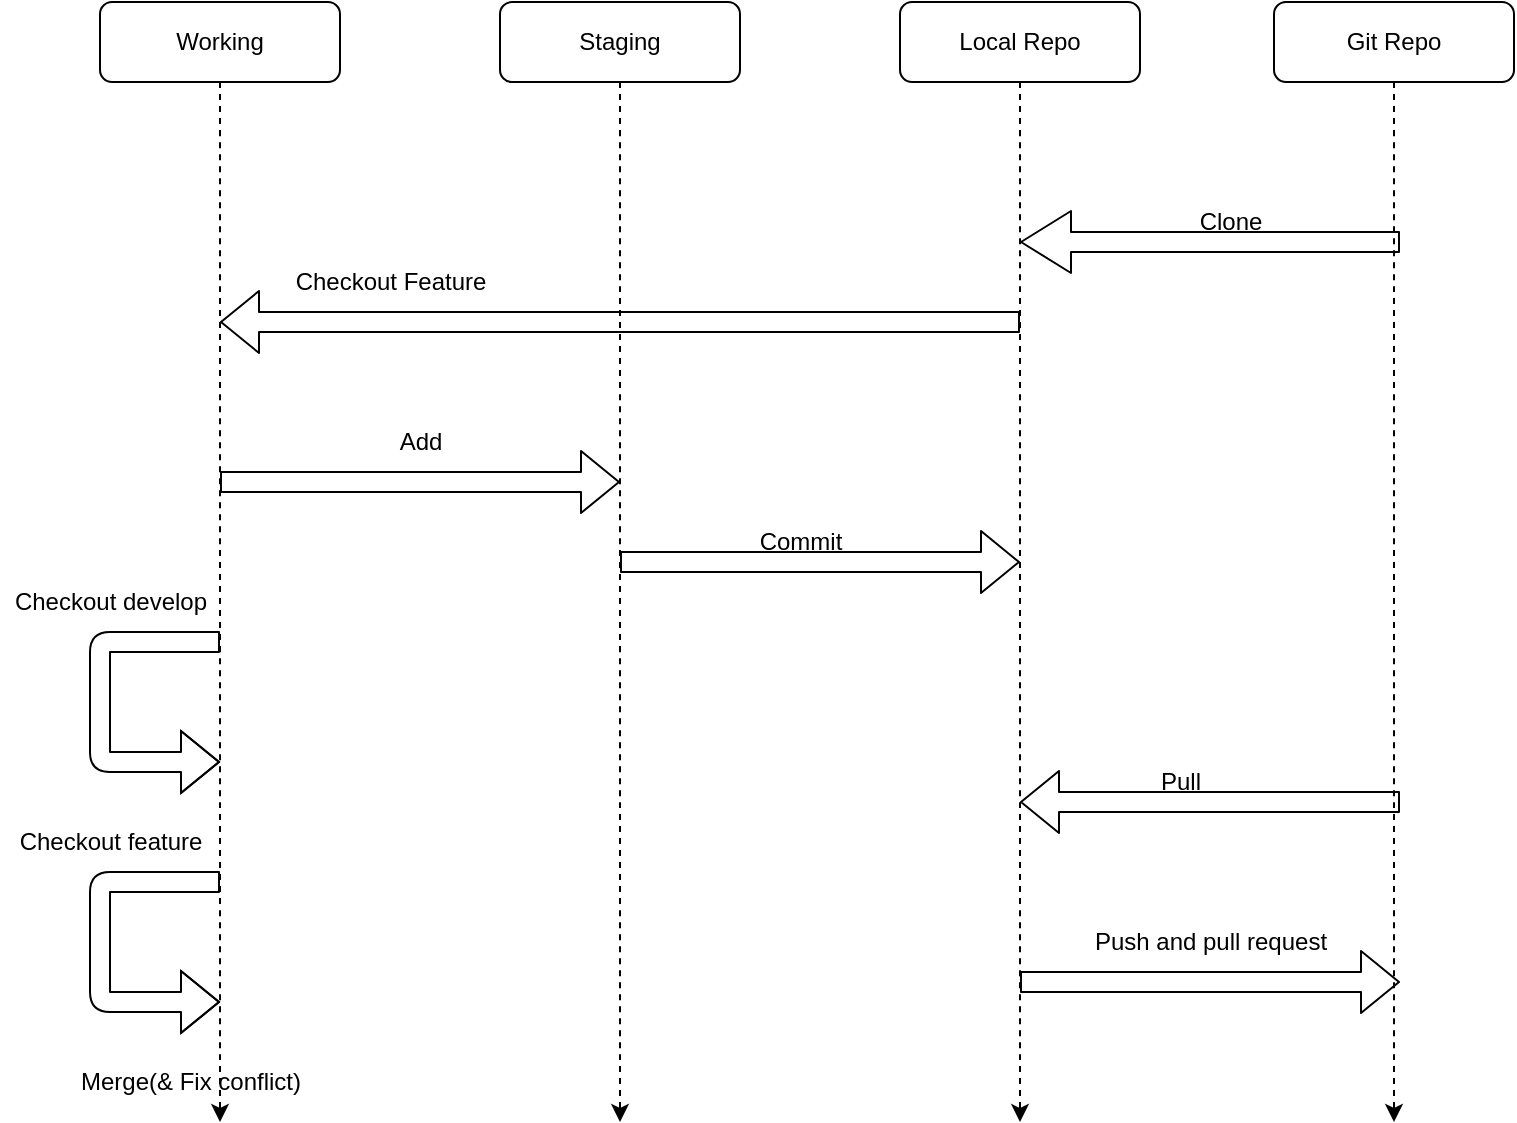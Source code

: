 <mxfile version="19.0.3" type="github">
  <diagram id="C5RBs43oDa-KdzZeNtuy" name="Page-1">
    <mxGraphModel dx="1422" dy="743" grid="1" gridSize="10" guides="1" tooltips="1" connect="1" arrows="1" fold="1" page="1" pageScale="1" pageWidth="827" pageHeight="1169" math="0" shadow="0">
      <root>
        <mxCell id="WIyWlLk6GJQsqaUBKTNV-0" />
        <mxCell id="WIyWlLk6GJQsqaUBKTNV-1" parent="WIyWlLk6GJQsqaUBKTNV-0" />
        <mxCell id="7N2xzMd1_HOulWAsPyBr-9" value="" style="edgeStyle=orthogonalEdgeStyle;curved=1;orthogonalLoop=1;jettySize=auto;html=1;dashed=1;strokeColor=default;" edge="1" parent="WIyWlLk6GJQsqaUBKTNV-1" source="WIyWlLk6GJQsqaUBKTNV-3">
          <mxGeometry relative="1" as="geometry">
            <mxPoint x="180" y="640" as="targetPoint" />
          </mxGeometry>
        </mxCell>
        <mxCell id="WIyWlLk6GJQsqaUBKTNV-3" value="Working" style="rounded=1;whiteSpace=wrap;html=1;fontSize=12;glass=0;strokeWidth=1;shadow=0;" parent="WIyWlLk6GJQsqaUBKTNV-1" vertex="1">
          <mxGeometry x="120" y="80" width="120" height="40" as="geometry" />
        </mxCell>
        <mxCell id="7N2xzMd1_HOulWAsPyBr-13" value="" style="edgeStyle=orthogonalEdgeStyle;curved=1;orthogonalLoop=1;jettySize=auto;html=1;dashed=1;strokeColor=default;" edge="1" parent="WIyWlLk6GJQsqaUBKTNV-1" source="WIyWlLk6GJQsqaUBKTNV-7">
          <mxGeometry relative="1" as="geometry">
            <mxPoint x="380" y="640" as="targetPoint" />
          </mxGeometry>
        </mxCell>
        <mxCell id="WIyWlLk6GJQsqaUBKTNV-7" value="Staging" style="rounded=1;whiteSpace=wrap;html=1;fontSize=12;glass=0;strokeWidth=1;shadow=0;" parent="WIyWlLk6GJQsqaUBKTNV-1" vertex="1">
          <mxGeometry x="320" y="80" width="120" height="40" as="geometry" />
        </mxCell>
        <mxCell id="7N2xzMd1_HOulWAsPyBr-11" value="" style="edgeStyle=orthogonalEdgeStyle;curved=1;orthogonalLoop=1;jettySize=auto;html=1;dashed=1;strokeColor=default;" edge="1" parent="WIyWlLk6GJQsqaUBKTNV-1" source="WIyWlLk6GJQsqaUBKTNV-11">
          <mxGeometry relative="1" as="geometry">
            <mxPoint x="767" y="640" as="targetPoint" />
          </mxGeometry>
        </mxCell>
        <mxCell id="WIyWlLk6GJQsqaUBKTNV-11" value="Git Repo" style="rounded=1;whiteSpace=wrap;html=1;fontSize=12;glass=0;strokeWidth=1;shadow=0;" parent="WIyWlLk6GJQsqaUBKTNV-1" vertex="1">
          <mxGeometry x="707" y="80" width="120" height="40" as="geometry" />
        </mxCell>
        <mxCell id="7N2xzMd1_HOulWAsPyBr-15" value="" style="edgeStyle=orthogonalEdgeStyle;curved=1;orthogonalLoop=1;jettySize=auto;html=1;dashed=1;strokeColor=default;" edge="1" parent="WIyWlLk6GJQsqaUBKTNV-1" source="WIyWlLk6GJQsqaUBKTNV-12">
          <mxGeometry relative="1" as="geometry">
            <mxPoint x="580" y="640" as="targetPoint" />
          </mxGeometry>
        </mxCell>
        <mxCell id="WIyWlLk6GJQsqaUBKTNV-12" value="Local Repo" style="rounded=1;whiteSpace=wrap;html=1;fontSize=12;glass=0;strokeWidth=1;shadow=0;" parent="WIyWlLk6GJQsqaUBKTNV-1" vertex="1">
          <mxGeometry x="520" y="80" width="120" height="40" as="geometry" />
        </mxCell>
        <mxCell id="7N2xzMd1_HOulWAsPyBr-16" value="" style="shape=flexArrow;endArrow=classic;html=1;strokeColor=default;curved=1;width=10;endSize=8;" edge="1" parent="WIyWlLk6GJQsqaUBKTNV-1">
          <mxGeometry width="50" height="50" relative="1" as="geometry">
            <mxPoint x="770" y="200" as="sourcePoint" />
            <mxPoint x="580" y="200" as="targetPoint" />
          </mxGeometry>
        </mxCell>
        <mxCell id="7N2xzMd1_HOulWAsPyBr-18" value="Clone" style="text;html=1;align=center;verticalAlign=middle;resizable=0;points=[];autosize=1;strokeColor=none;fillColor=none;" vertex="1" parent="WIyWlLk6GJQsqaUBKTNV-1">
          <mxGeometry x="660" y="180" width="50" height="20" as="geometry" />
        </mxCell>
        <mxCell id="7N2xzMd1_HOulWAsPyBr-19" value="" style="shape=flexArrow;endArrow=classic;html=1;strokeColor=default;curved=1;" edge="1" parent="WIyWlLk6GJQsqaUBKTNV-1">
          <mxGeometry width="50" height="50" relative="1" as="geometry">
            <mxPoint x="580" y="240" as="sourcePoint" />
            <mxPoint x="180" y="240" as="targetPoint" />
          </mxGeometry>
        </mxCell>
        <mxCell id="7N2xzMd1_HOulWAsPyBr-20" value="Checkout Feature" style="text;html=1;align=center;verticalAlign=middle;resizable=0;points=[];autosize=1;strokeColor=none;fillColor=none;" vertex="1" parent="WIyWlLk6GJQsqaUBKTNV-1">
          <mxGeometry x="210" y="210" width="110" height="20" as="geometry" />
        </mxCell>
        <mxCell id="7N2xzMd1_HOulWAsPyBr-21" value="" style="shape=flexArrow;endArrow=classic;html=1;strokeColor=default;curved=1;" edge="1" parent="WIyWlLk6GJQsqaUBKTNV-1">
          <mxGeometry width="50" height="50" relative="1" as="geometry">
            <mxPoint x="180" y="320" as="sourcePoint" />
            <mxPoint x="380" y="320" as="targetPoint" />
          </mxGeometry>
        </mxCell>
        <mxCell id="7N2xzMd1_HOulWAsPyBr-22" value="" style="shape=flexArrow;endArrow=classic;html=1;strokeColor=default;curved=1;" edge="1" parent="WIyWlLk6GJQsqaUBKTNV-1">
          <mxGeometry width="50" height="50" relative="1" as="geometry">
            <mxPoint x="380" y="360" as="sourcePoint" />
            <mxPoint x="580" y="360" as="targetPoint" />
          </mxGeometry>
        </mxCell>
        <mxCell id="7N2xzMd1_HOulWAsPyBr-23" value="Add" style="text;html=1;align=center;verticalAlign=middle;resizable=0;points=[];autosize=1;strokeColor=none;fillColor=none;" vertex="1" parent="WIyWlLk6GJQsqaUBKTNV-1">
          <mxGeometry x="260" y="290" width="40" height="20" as="geometry" />
        </mxCell>
        <mxCell id="7N2xzMd1_HOulWAsPyBr-24" value="Commit" style="text;html=1;align=center;verticalAlign=middle;resizable=0;points=[];autosize=1;strokeColor=none;fillColor=none;" vertex="1" parent="WIyWlLk6GJQsqaUBKTNV-1">
          <mxGeometry x="440" y="340" width="60" height="20" as="geometry" />
        </mxCell>
        <mxCell id="7N2xzMd1_HOulWAsPyBr-27" value="" style="shape=flexArrow;endArrow=classic;html=1;strokeColor=default;edgeStyle=orthogonalEdgeStyle;" edge="1" parent="WIyWlLk6GJQsqaUBKTNV-1">
          <mxGeometry width="50" height="50" relative="1" as="geometry">
            <mxPoint x="180" y="400" as="sourcePoint" />
            <mxPoint x="180" y="460" as="targetPoint" />
            <Array as="points">
              <mxPoint x="120" y="400" />
              <mxPoint x="120" y="460" />
            </Array>
          </mxGeometry>
        </mxCell>
        <mxCell id="7N2xzMd1_HOulWAsPyBr-28" value="" style="shape=flexArrow;endArrow=classic;html=1;strokeColor=default;edgeStyle=orthogonalEdgeStyle;" edge="1" parent="WIyWlLk6GJQsqaUBKTNV-1">
          <mxGeometry width="50" height="50" relative="1" as="geometry">
            <mxPoint x="180" y="520" as="sourcePoint" />
            <mxPoint x="180" y="580" as="targetPoint" />
            <Array as="points">
              <mxPoint x="120" y="520" />
              <mxPoint x="120" y="580" />
              <mxPoint x="180" y="580" />
            </Array>
          </mxGeometry>
        </mxCell>
        <mxCell id="7N2xzMd1_HOulWAsPyBr-29" value="Checkout develop" style="text;html=1;align=center;verticalAlign=middle;resizable=0;points=[];autosize=1;strokeColor=none;fillColor=none;" vertex="1" parent="WIyWlLk6GJQsqaUBKTNV-1">
          <mxGeometry x="70" y="370" width="110" height="20" as="geometry" />
        </mxCell>
        <mxCell id="7N2xzMd1_HOulWAsPyBr-30" value="Checkout feature" style="text;html=1;align=center;verticalAlign=middle;resizable=0;points=[];autosize=1;strokeColor=none;fillColor=none;" vertex="1" parent="WIyWlLk6GJQsqaUBKTNV-1">
          <mxGeometry x="70" y="490" width="110" height="20" as="geometry" />
        </mxCell>
        <mxCell id="7N2xzMd1_HOulWAsPyBr-31" value="Merge(&amp;amp; Fix conflict)" style="text;html=1;align=center;verticalAlign=middle;resizable=0;points=[];autosize=1;strokeColor=none;fillColor=none;" vertex="1" parent="WIyWlLk6GJQsqaUBKTNV-1">
          <mxGeometry x="100" y="610" width="130" height="20" as="geometry" />
        </mxCell>
        <mxCell id="7N2xzMd1_HOulWAsPyBr-32" value="" style="shape=flexArrow;endArrow=classic;html=1;strokeColor=default;" edge="1" parent="WIyWlLk6GJQsqaUBKTNV-1">
          <mxGeometry width="50" height="50" relative="1" as="geometry">
            <mxPoint x="770" y="480" as="sourcePoint" />
            <mxPoint x="580" y="480" as="targetPoint" />
          </mxGeometry>
        </mxCell>
        <mxCell id="7N2xzMd1_HOulWAsPyBr-33" value="Pull" style="text;html=1;align=center;verticalAlign=middle;resizable=0;points=[];autosize=1;strokeColor=none;fillColor=none;" vertex="1" parent="WIyWlLk6GJQsqaUBKTNV-1">
          <mxGeometry x="640" y="460" width="40" height="20" as="geometry" />
        </mxCell>
        <mxCell id="7N2xzMd1_HOulWAsPyBr-34" value="" style="shape=flexArrow;endArrow=classic;html=1;strokeColor=default;" edge="1" parent="WIyWlLk6GJQsqaUBKTNV-1">
          <mxGeometry width="50" height="50" relative="1" as="geometry">
            <mxPoint x="580" y="570" as="sourcePoint" />
            <mxPoint x="770" y="570" as="targetPoint" />
          </mxGeometry>
        </mxCell>
        <mxCell id="7N2xzMd1_HOulWAsPyBr-35" value="Push and pull request" style="text;html=1;align=center;verticalAlign=middle;resizable=0;points=[];autosize=1;strokeColor=none;fillColor=none;" vertex="1" parent="WIyWlLk6GJQsqaUBKTNV-1">
          <mxGeometry x="610" y="540" width="130" height="20" as="geometry" />
        </mxCell>
      </root>
    </mxGraphModel>
  </diagram>
</mxfile>
